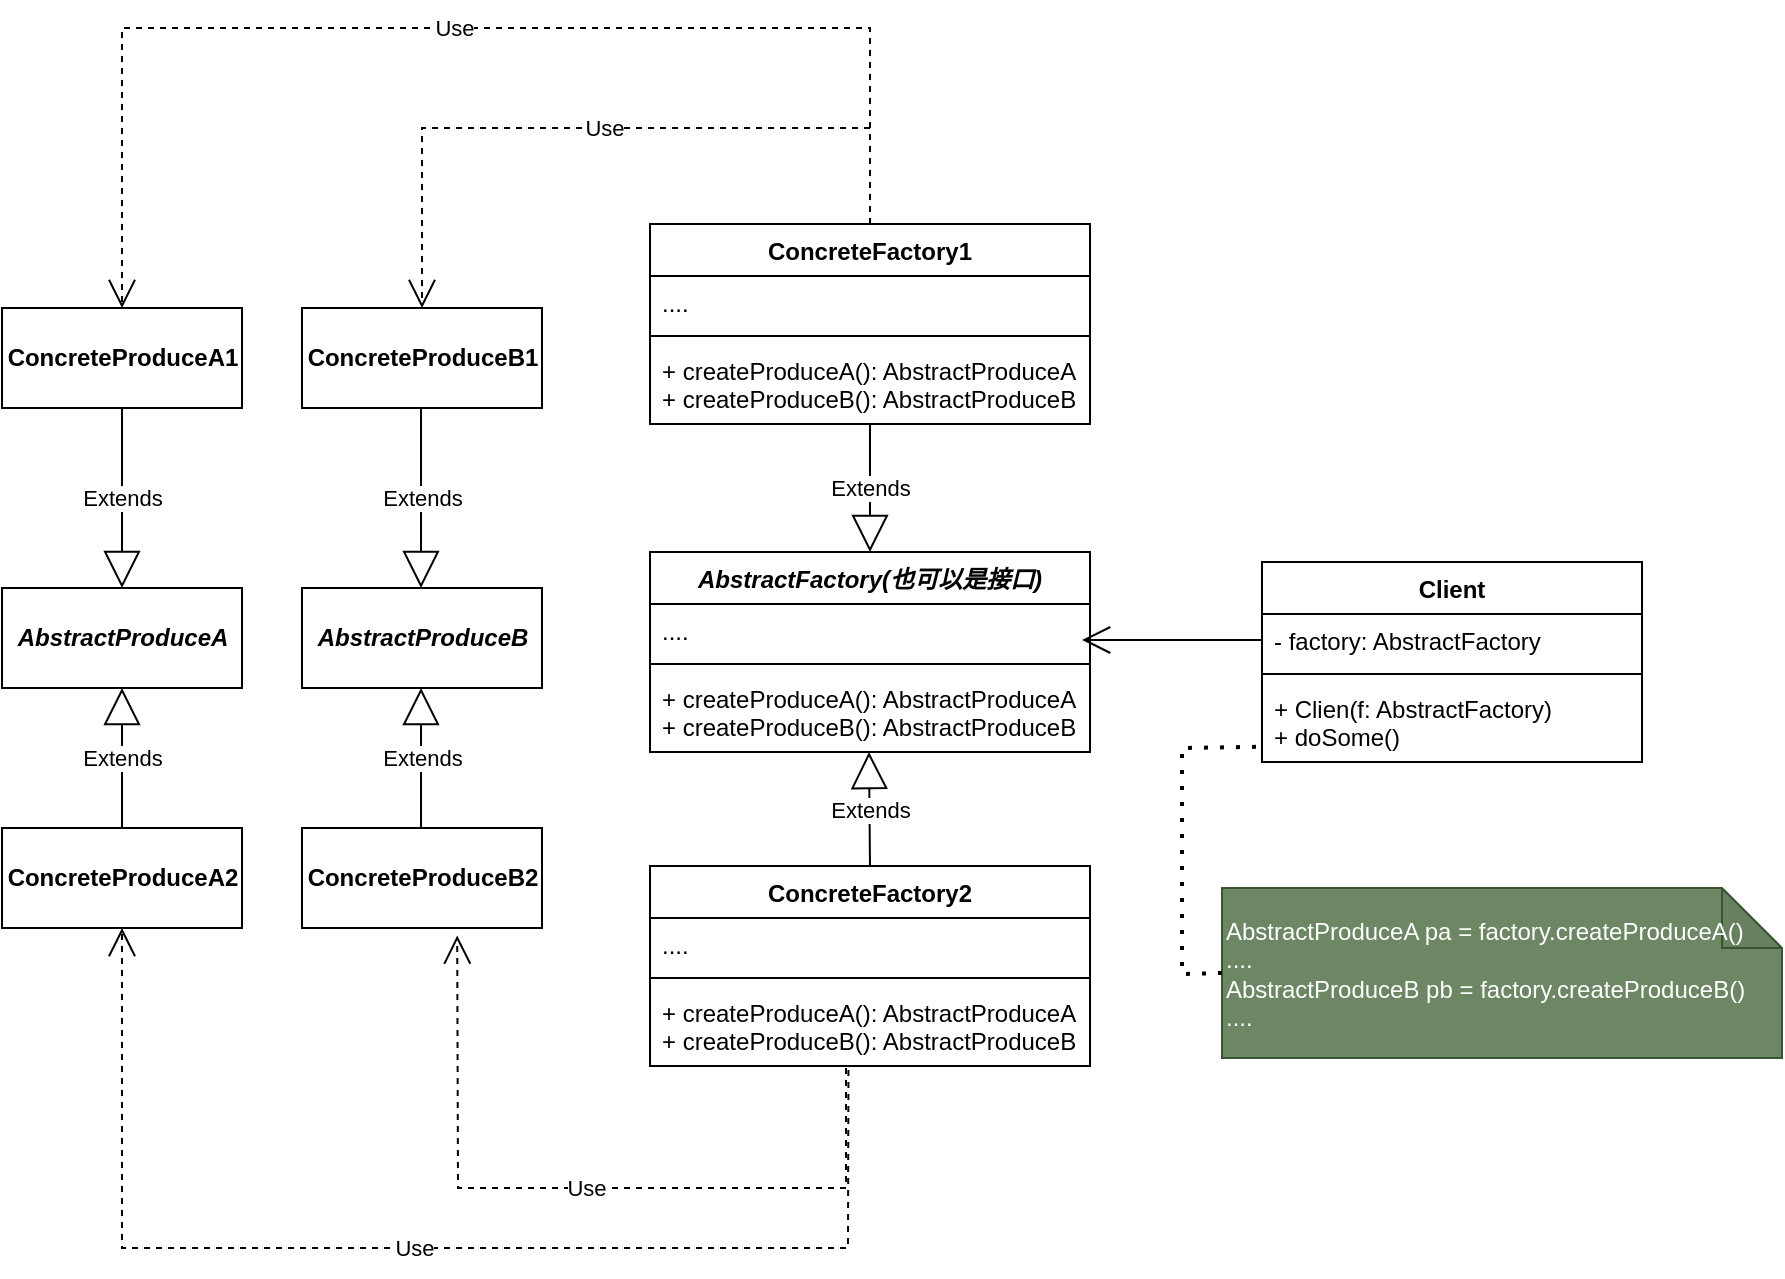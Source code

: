 <mxfile version="20.5.1" type="github">
  <diagram id="esbuEfsjHjqXaueNE3MM" name="第 1 页">
    <mxGraphModel dx="1550" dy="859" grid="1" gridSize="10" guides="1" tooltips="1" connect="1" arrows="1" fold="1" page="1" pageScale="1" pageWidth="827" pageHeight="1169" math="0" shadow="0">
      <root>
        <mxCell id="0" />
        <mxCell id="1" parent="0" />
        <mxCell id="CsxcGwLY2P6ZBR0HJjW4-53" value="AbstractProduceA" style="html=1;fontStyle=3" vertex="1" parent="1">
          <mxGeometry x="10" y="350" width="120" height="50" as="geometry" />
        </mxCell>
        <mxCell id="CsxcGwLY2P6ZBR0HJjW4-54" value="AbstractProduceB" style="html=1;fontStyle=3" vertex="1" parent="1">
          <mxGeometry x="160" y="350" width="120" height="50" as="geometry" />
        </mxCell>
        <mxCell id="CsxcGwLY2P6ZBR0HJjW4-55" value="ConcreteProduceA1" style="html=1;fontStyle=1" vertex="1" parent="1">
          <mxGeometry x="10" y="210" width="120" height="50" as="geometry" />
        </mxCell>
        <mxCell id="CsxcGwLY2P6ZBR0HJjW4-56" value="ConcreteProduceB1" style="html=1;fontStyle=1" vertex="1" parent="1">
          <mxGeometry x="160" y="210" width="120" height="50" as="geometry" />
        </mxCell>
        <mxCell id="CsxcGwLY2P6ZBR0HJjW4-57" value="ConcreteProduceA2" style="html=1;fontStyle=1" vertex="1" parent="1">
          <mxGeometry x="10" y="470" width="120" height="50" as="geometry" />
        </mxCell>
        <mxCell id="CsxcGwLY2P6ZBR0HJjW4-58" value="ConcreteProduceB2" style="html=1;fontStyle=1" vertex="1" parent="1">
          <mxGeometry x="160" y="470" width="120" height="50" as="geometry" />
        </mxCell>
        <mxCell id="CsxcGwLY2P6ZBR0HJjW4-59" value="Extends" style="endArrow=block;endSize=16;endFill=0;html=1;rounded=0;exitX=0.5;exitY=0;exitDx=0;exitDy=0;" edge="1" parent="1" source="CsxcGwLY2P6ZBR0HJjW4-57" target="CsxcGwLY2P6ZBR0HJjW4-53">
          <mxGeometry width="160" relative="1" as="geometry">
            <mxPoint x="20" y="430" as="sourcePoint" />
            <mxPoint x="180" y="430" as="targetPoint" />
          </mxGeometry>
        </mxCell>
        <mxCell id="CsxcGwLY2P6ZBR0HJjW4-60" value="Extends" style="endArrow=block;endSize=16;endFill=0;html=1;rounded=0;exitX=0.5;exitY=0;exitDx=0;exitDy=0;" edge="1" parent="1">
          <mxGeometry width="160" relative="1" as="geometry">
            <mxPoint x="219.5" y="470" as="sourcePoint" />
            <mxPoint x="219.5" y="400" as="targetPoint" />
          </mxGeometry>
        </mxCell>
        <mxCell id="CsxcGwLY2P6ZBR0HJjW4-61" value="Extends" style="endArrow=block;endSize=16;endFill=0;html=1;rounded=0;entryX=0.5;entryY=0;entryDx=0;entryDy=0;exitX=0.5;exitY=1;exitDx=0;exitDy=0;" edge="1" parent="1" source="CsxcGwLY2P6ZBR0HJjW4-55" target="CsxcGwLY2P6ZBR0HJjW4-53">
          <mxGeometry width="160" relative="1" as="geometry">
            <mxPoint x="40" y="280" as="sourcePoint" />
            <mxPoint x="80" y="260" as="targetPoint" />
          </mxGeometry>
        </mxCell>
        <mxCell id="CsxcGwLY2P6ZBR0HJjW4-62" value="Extends" style="endArrow=block;endSize=16;endFill=0;html=1;rounded=0;entryX=0.5;entryY=0;entryDx=0;entryDy=0;exitX=0.5;exitY=1;exitDx=0;exitDy=0;" edge="1" parent="1">
          <mxGeometry width="160" relative="1" as="geometry">
            <mxPoint x="219.5" y="260" as="sourcePoint" />
            <mxPoint x="219.5" y="350" as="targetPoint" />
          </mxGeometry>
        </mxCell>
        <mxCell id="CsxcGwLY2P6ZBR0HJjW4-64" value="AbstractFactory(也可以是接口)" style="swimlane;fontStyle=3;align=center;verticalAlign=top;childLayout=stackLayout;horizontal=1;startSize=26;horizontalStack=0;resizeParent=1;resizeParentMax=0;resizeLast=0;collapsible=1;marginBottom=0;" vertex="1" parent="1">
          <mxGeometry x="334" y="332" width="220" height="100" as="geometry" />
        </mxCell>
        <mxCell id="CsxcGwLY2P6ZBR0HJjW4-65" value="...." style="text;strokeColor=none;fillColor=none;align=left;verticalAlign=top;spacingLeft=4;spacingRight=4;overflow=hidden;rotatable=0;points=[[0,0.5],[1,0.5]];portConstraint=eastwest;" vertex="1" parent="CsxcGwLY2P6ZBR0HJjW4-64">
          <mxGeometry y="26" width="220" height="26" as="geometry" />
        </mxCell>
        <mxCell id="CsxcGwLY2P6ZBR0HJjW4-66" value="" style="line;strokeWidth=1;fillColor=none;align=left;verticalAlign=middle;spacingTop=-1;spacingLeft=3;spacingRight=3;rotatable=0;labelPosition=right;points=[];portConstraint=eastwest;strokeColor=inherit;" vertex="1" parent="CsxcGwLY2P6ZBR0HJjW4-64">
          <mxGeometry y="52" width="220" height="8" as="geometry" />
        </mxCell>
        <mxCell id="CsxcGwLY2P6ZBR0HJjW4-67" value="+ createProduceA(): AbstractProduceA&#xa;+ createProduceB(): AbstractProduceB" style="text;strokeColor=none;fillColor=none;align=left;verticalAlign=top;spacingLeft=4;spacingRight=4;overflow=hidden;rotatable=0;points=[[0,0.5],[1,0.5]];portConstraint=eastwest;" vertex="1" parent="CsxcGwLY2P6ZBR0HJjW4-64">
          <mxGeometry y="60" width="220" height="40" as="geometry" />
        </mxCell>
        <mxCell id="CsxcGwLY2P6ZBR0HJjW4-68" value="ConcreteFactory1" style="swimlane;fontStyle=1;align=center;verticalAlign=top;childLayout=stackLayout;horizontal=1;startSize=26;horizontalStack=0;resizeParent=1;resizeParentMax=0;resizeLast=0;collapsible=1;marginBottom=0;" vertex="1" parent="1">
          <mxGeometry x="334" y="168" width="220" height="100" as="geometry" />
        </mxCell>
        <mxCell id="CsxcGwLY2P6ZBR0HJjW4-69" value="...." style="text;strokeColor=none;fillColor=none;align=left;verticalAlign=top;spacingLeft=4;spacingRight=4;overflow=hidden;rotatable=0;points=[[0,0.5],[1,0.5]];portConstraint=eastwest;" vertex="1" parent="CsxcGwLY2P6ZBR0HJjW4-68">
          <mxGeometry y="26" width="220" height="26" as="geometry" />
        </mxCell>
        <mxCell id="CsxcGwLY2P6ZBR0HJjW4-70" value="" style="line;strokeWidth=1;fillColor=none;align=left;verticalAlign=middle;spacingTop=-1;spacingLeft=3;spacingRight=3;rotatable=0;labelPosition=right;points=[];portConstraint=eastwest;strokeColor=inherit;" vertex="1" parent="CsxcGwLY2P6ZBR0HJjW4-68">
          <mxGeometry y="52" width="220" height="8" as="geometry" />
        </mxCell>
        <mxCell id="CsxcGwLY2P6ZBR0HJjW4-71" value="+ createProduceA(): AbstractProduceA&#xa;+ createProduceB(): AbstractProduceB" style="text;strokeColor=none;fillColor=none;align=left;verticalAlign=top;spacingLeft=4;spacingRight=4;overflow=hidden;rotatable=0;points=[[0,0.5],[1,0.5]];portConstraint=eastwest;" vertex="1" parent="CsxcGwLY2P6ZBR0HJjW4-68">
          <mxGeometry y="60" width="220" height="40" as="geometry" />
        </mxCell>
        <mxCell id="CsxcGwLY2P6ZBR0HJjW4-72" value="ConcreteFactory2" style="swimlane;fontStyle=1;align=center;verticalAlign=top;childLayout=stackLayout;horizontal=1;startSize=26;horizontalStack=0;resizeParent=1;resizeParentMax=0;resizeLast=0;collapsible=1;marginBottom=0;" vertex="1" parent="1">
          <mxGeometry x="334" y="489" width="220" height="100" as="geometry" />
        </mxCell>
        <mxCell id="CsxcGwLY2P6ZBR0HJjW4-73" value="...." style="text;strokeColor=none;fillColor=none;align=left;verticalAlign=top;spacingLeft=4;spacingRight=4;overflow=hidden;rotatable=0;points=[[0,0.5],[1,0.5]];portConstraint=eastwest;" vertex="1" parent="CsxcGwLY2P6ZBR0HJjW4-72">
          <mxGeometry y="26" width="220" height="26" as="geometry" />
        </mxCell>
        <mxCell id="CsxcGwLY2P6ZBR0HJjW4-74" value="" style="line;strokeWidth=1;fillColor=none;align=left;verticalAlign=middle;spacingTop=-1;spacingLeft=3;spacingRight=3;rotatable=0;labelPosition=right;points=[];portConstraint=eastwest;strokeColor=inherit;" vertex="1" parent="CsxcGwLY2P6ZBR0HJjW4-72">
          <mxGeometry y="52" width="220" height="8" as="geometry" />
        </mxCell>
        <mxCell id="CsxcGwLY2P6ZBR0HJjW4-75" value="+ createProduceA(): AbstractProduceA&#xa;+ createProduceB(): AbstractProduceB" style="text;strokeColor=none;fillColor=none;align=left;verticalAlign=top;spacingLeft=4;spacingRight=4;overflow=hidden;rotatable=0;points=[[0,0.5],[1,0.5]];portConstraint=eastwest;" vertex="1" parent="CsxcGwLY2P6ZBR0HJjW4-72">
          <mxGeometry y="60" width="220" height="40" as="geometry" />
        </mxCell>
        <mxCell id="CsxcGwLY2P6ZBR0HJjW4-76" value="Extends" style="endArrow=block;endSize=16;endFill=0;html=1;rounded=0;entryX=0.5;entryY=0;entryDx=0;entryDy=0;" edge="1" parent="1" source="CsxcGwLY2P6ZBR0HJjW4-71" target="CsxcGwLY2P6ZBR0HJjW4-64">
          <mxGeometry width="160" relative="1" as="geometry">
            <mxPoint x="444" y="290" as="sourcePoint" />
            <mxPoint x="443.5" y="370" as="targetPoint" />
          </mxGeometry>
        </mxCell>
        <mxCell id="CsxcGwLY2P6ZBR0HJjW4-77" value="Extends" style="endArrow=block;endSize=16;endFill=0;html=1;rounded=0;exitX=0.5;exitY=0;exitDx=0;exitDy=0;" edge="1" parent="1" source="CsxcGwLY2P6ZBR0HJjW4-72">
          <mxGeometry width="160" relative="1" as="geometry">
            <mxPoint x="444" y="480" as="sourcePoint" />
            <mxPoint x="443.5" y="432" as="targetPoint" />
          </mxGeometry>
        </mxCell>
        <mxCell id="CsxcGwLY2P6ZBR0HJjW4-78" value="Use" style="endArrow=open;endSize=12;dashed=1;html=1;rounded=0;entryX=0.5;entryY=0;entryDx=0;entryDy=0;exitX=0.5;exitY=0;exitDx=0;exitDy=0;" edge="1" parent="1" source="CsxcGwLY2P6ZBR0HJjW4-68" target="CsxcGwLY2P6ZBR0HJjW4-55">
          <mxGeometry width="160" relative="1" as="geometry">
            <mxPoint x="420" y="150" as="sourcePoint" />
            <mxPoint x="580" y="150" as="targetPoint" />
            <Array as="points">
              <mxPoint x="444" y="70" />
              <mxPoint x="70" y="70" />
            </Array>
          </mxGeometry>
        </mxCell>
        <mxCell id="CsxcGwLY2P6ZBR0HJjW4-79" value="Use" style="endArrow=open;endSize=12;dashed=1;html=1;rounded=0;exitX=0.5;exitY=0;exitDx=0;exitDy=0;entryX=0.5;entryY=0;entryDx=0;entryDy=0;" edge="1" parent="1" source="CsxcGwLY2P6ZBR0HJjW4-68" target="CsxcGwLY2P6ZBR0HJjW4-56">
          <mxGeometry width="160" relative="1" as="geometry">
            <mxPoint x="454" y="178" as="sourcePoint" />
            <mxPoint x="110" y="190" as="targetPoint" />
            <Array as="points">
              <mxPoint x="444" y="120" />
              <mxPoint x="220" y="120" />
            </Array>
          </mxGeometry>
        </mxCell>
        <mxCell id="CsxcGwLY2P6ZBR0HJjW4-80" value="Use" style="endArrow=open;endSize=12;dashed=1;html=1;rounded=0;entryX=0.5;entryY=1;entryDx=0;entryDy=0;exitX=0.451;exitY=1.05;exitDx=0;exitDy=0;exitPerimeter=0;" edge="1" parent="1" source="CsxcGwLY2P6ZBR0HJjW4-75" target="CsxcGwLY2P6ZBR0HJjW4-57">
          <mxGeometry width="160" relative="1" as="geometry">
            <mxPoint x="310" y="680" as="sourcePoint" />
            <mxPoint x="470" y="680" as="targetPoint" />
            <Array as="points">
              <mxPoint x="433" y="680" />
              <mxPoint x="70" y="680" />
            </Array>
          </mxGeometry>
        </mxCell>
        <mxCell id="CsxcGwLY2P6ZBR0HJjW4-81" value="Use" style="endArrow=open;endSize=12;dashed=1;html=1;rounded=0;entryX=0.63;entryY=1.076;entryDx=0;entryDy=0;entryPerimeter=0;" edge="1" parent="1">
          <mxGeometry width="160" relative="1" as="geometry">
            <mxPoint x="432" y="590" as="sourcePoint" />
            <mxPoint x="237.6" y="523.8" as="targetPoint" />
            <Array as="points">
              <mxPoint x="432" y="650" />
              <mxPoint x="238" y="650" />
            </Array>
          </mxGeometry>
        </mxCell>
        <mxCell id="CsxcGwLY2P6ZBR0HJjW4-82" value="Client" style="swimlane;fontStyle=1;align=center;verticalAlign=top;childLayout=stackLayout;horizontal=1;startSize=26;horizontalStack=0;resizeParent=1;resizeParentMax=0;resizeLast=0;collapsible=1;marginBottom=0;" vertex="1" parent="1">
          <mxGeometry x="640" y="337" width="190" height="100" as="geometry" />
        </mxCell>
        <mxCell id="CsxcGwLY2P6ZBR0HJjW4-83" value="- factory: AbstractFactory" style="text;strokeColor=none;fillColor=none;align=left;verticalAlign=top;spacingLeft=4;spacingRight=4;overflow=hidden;rotatable=0;points=[[0,0.5],[1,0.5]];portConstraint=eastwest;" vertex="1" parent="CsxcGwLY2P6ZBR0HJjW4-82">
          <mxGeometry y="26" width="190" height="26" as="geometry" />
        </mxCell>
        <mxCell id="CsxcGwLY2P6ZBR0HJjW4-84" value="" style="line;strokeWidth=1;fillColor=none;align=left;verticalAlign=middle;spacingTop=-1;spacingLeft=3;spacingRight=3;rotatable=0;labelPosition=right;points=[];portConstraint=eastwest;strokeColor=inherit;" vertex="1" parent="CsxcGwLY2P6ZBR0HJjW4-82">
          <mxGeometry y="52" width="190" height="8" as="geometry" />
        </mxCell>
        <mxCell id="CsxcGwLY2P6ZBR0HJjW4-85" value="+ Clien(f: AbstractFactory)&#xa;+ doSome()" style="text;strokeColor=none;fillColor=none;align=left;verticalAlign=top;spacingLeft=4;spacingRight=4;overflow=hidden;rotatable=0;points=[[0,0.5],[1,0.5]];portConstraint=eastwest;" vertex="1" parent="CsxcGwLY2P6ZBR0HJjW4-82">
          <mxGeometry y="60" width="190" height="40" as="geometry" />
        </mxCell>
        <mxCell id="CsxcGwLY2P6ZBR0HJjW4-86" value="AbstractProduceA pa = factory.createProduceA()&lt;br&gt;....&lt;br&gt;AbstractProduceB pb = factory.createProduceB()&lt;br&gt;...." style="shape=note;whiteSpace=wrap;html=1;backgroundOutline=1;darkOpacity=0.05;align=left;fillColor=#6d8764;strokeColor=#3A5431;fontColor=#ffffff;" vertex="1" parent="1">
          <mxGeometry x="620" y="500" width="280" height="85" as="geometry" />
        </mxCell>
        <mxCell id="CsxcGwLY2P6ZBR0HJjW4-87" value="" style="endArrow=none;dashed=1;html=1;dashPattern=1 3;strokeWidth=2;rounded=0;exitX=0;exitY=0.5;exitDx=0;exitDy=0;exitPerimeter=0;entryX=-0.006;entryY=0.81;entryDx=0;entryDy=0;entryPerimeter=0;" edge="1" parent="1" source="CsxcGwLY2P6ZBR0HJjW4-86" target="CsxcGwLY2P6ZBR0HJjW4-85">
          <mxGeometry width="50" height="50" relative="1" as="geometry">
            <mxPoint x="600" y="500" as="sourcePoint" />
            <mxPoint x="640" y="420" as="targetPoint" />
            <Array as="points">
              <mxPoint x="600" y="543" />
              <mxPoint x="600" y="430" />
            </Array>
          </mxGeometry>
        </mxCell>
        <mxCell id="CsxcGwLY2P6ZBR0HJjW4-88" value="" style="endArrow=open;endFill=1;endSize=12;html=1;rounded=0;exitX=0;exitY=0.5;exitDx=0;exitDy=0;entryX=0.982;entryY=0.692;entryDx=0;entryDy=0;entryPerimeter=0;" edge="1" parent="1" source="CsxcGwLY2P6ZBR0HJjW4-83" target="CsxcGwLY2P6ZBR0HJjW4-65">
          <mxGeometry width="160" relative="1" as="geometry">
            <mxPoint x="630" y="250" as="sourcePoint" />
            <mxPoint x="560" y="380" as="targetPoint" />
          </mxGeometry>
        </mxCell>
      </root>
    </mxGraphModel>
  </diagram>
</mxfile>
